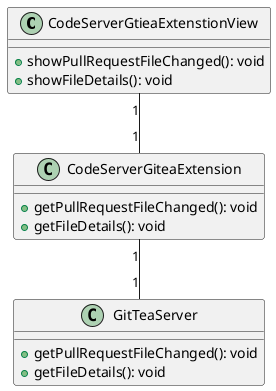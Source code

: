 @startuml


class CodeServerGtieaExtenstionView {
  + showPullRequestFileChanged(): void
  + showFileDetails(): void
}

class CodeServerGiteaExtension {
  + getPullRequestFileChanged(): void
  + getFileDetails(): void
}

class GitTeaServer {
  + getPullRequestFileChanged(): void
  + getFileDetails(): void
}

CodeServerGtieaExtenstionView "1" -- "1" CodeServerGiteaExtension 
CodeServerGiteaExtension "1" -- "1" GitTeaServer 

@enduml

